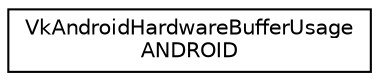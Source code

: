 digraph "Graphical Class Hierarchy"
{
 // LATEX_PDF_SIZE
  edge [fontname="Helvetica",fontsize="10",labelfontname="Helvetica",labelfontsize="10"];
  node [fontname="Helvetica",fontsize="10",shape=record];
  rankdir="LR";
  Node0 [label="VkAndroidHardwareBufferUsage\lANDROID",height=0.2,width=0.4,color="black", fillcolor="white", style="filled",URL="$d0/dde/structVkAndroidHardwareBufferUsageANDROID.html",tooltip=" "];
}
